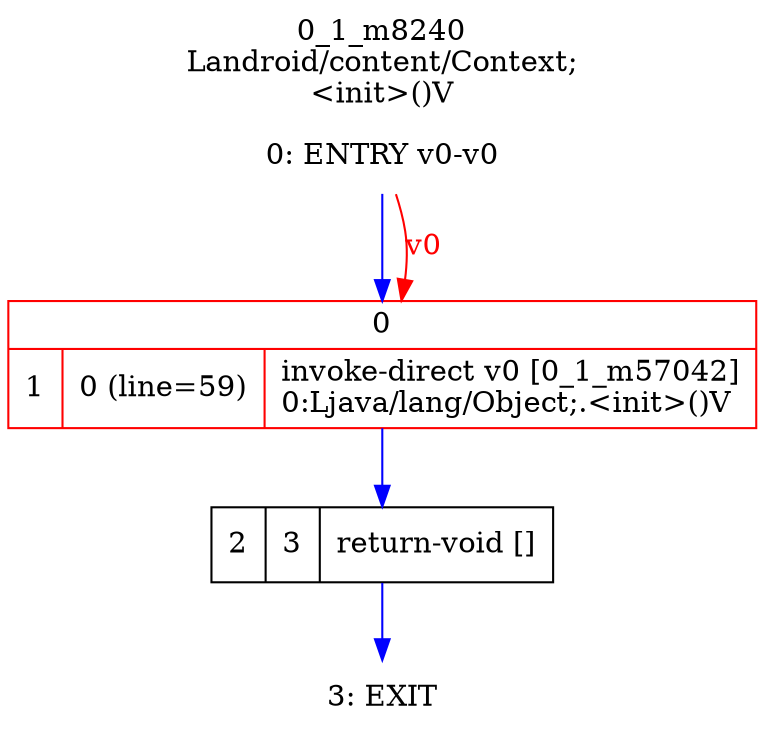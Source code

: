 digraph G {
rankdir=UD;
labelloc=t;
label="0_1_m8240\nLandroid/content/Context;
<init>()V";
0[label="0: ENTRY v0-v0",shape=plaintext];
1[label="{0|{1|0 (line=59)|invoke-direct v0 [0_1_m57042]\l0:Ljava/lang/Object;.\<init\>()V\l}}",shape=record,URL="0_1_m57042.dot", color=red];
2[label="2|3|return-void []\l",shape=record];
3[label="3: EXIT",shape=plaintext];
0->1 [color=blue, fontcolor=blue,weight=100, taillabel=""];
1->2 [color=blue, fontcolor=blue,weight=100, taillabel=""];
2->3 [color=blue, fontcolor=blue,weight=100, taillabel=""];
0->1 [color=red, fontcolor=red, label="v0"];
}
